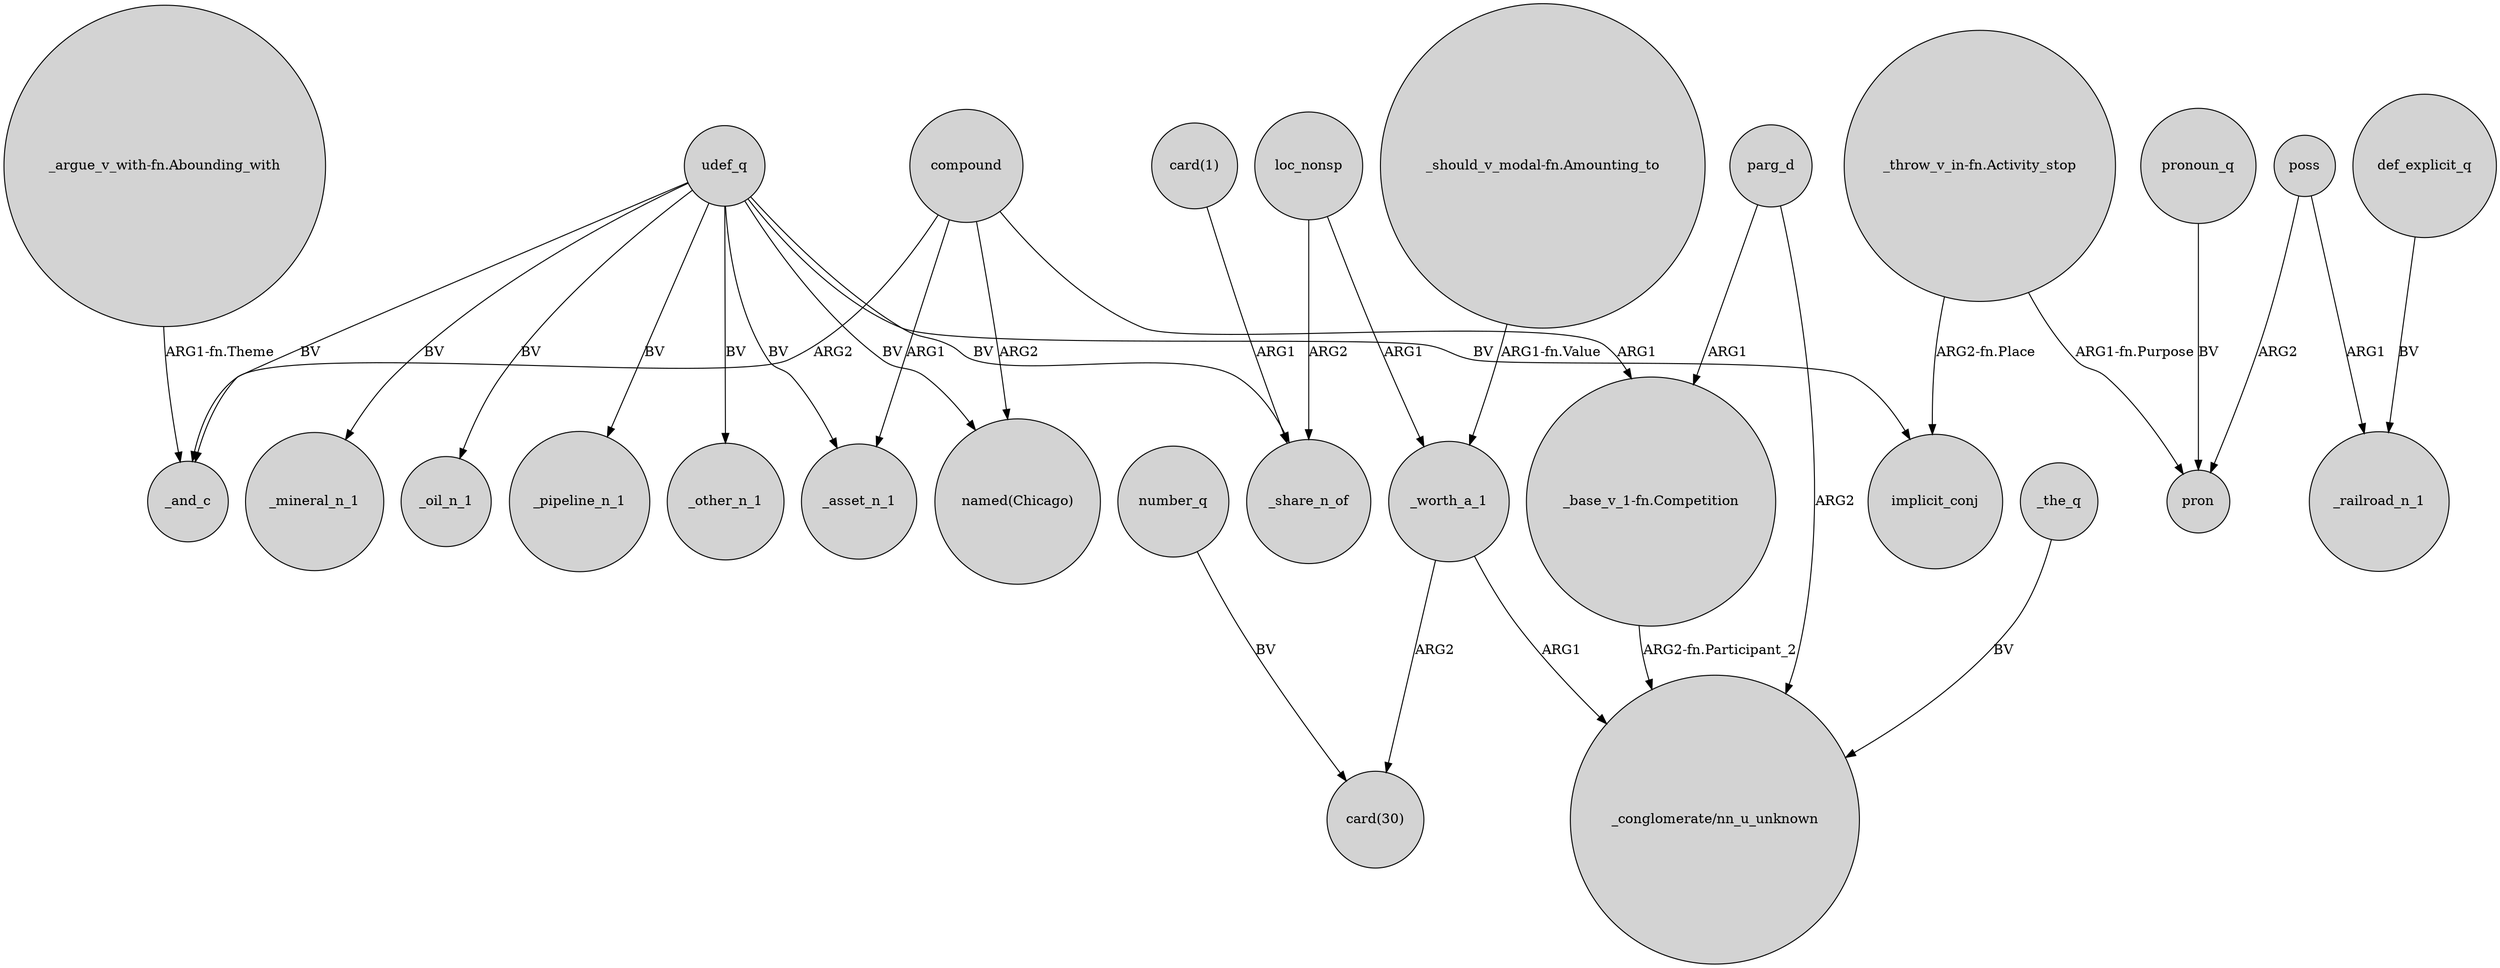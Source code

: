 digraph {
	node [shape=circle style=filled]
	"_argue_v_with-fn.Abounding_with" -> _and_c [label="ARG1-fn.Theme"]
	udef_q -> _mineral_n_1 [label=BV]
	udef_q -> _oil_n_1 [label=BV]
	poss -> _railroad_n_1 [label=ARG1]
	_worth_a_1 -> "card(30)" [label=ARG2]
	_the_q -> "_conglomerate/nn_u_unknown" [label=BV]
	udef_q -> _other_n_1 [label=BV]
	_worth_a_1 -> "_conglomerate/nn_u_unknown" [label=ARG1]
	udef_q -> _and_c [label=BV]
	udef_q -> _asset_n_1 [label=BV]
	udef_q -> _pipeline_n_1 [label=BV]
	compound -> _and_c [label=ARG2]
	"_throw_v_in-fn.Activity_stop" -> pron [label="ARG1-fn.Purpose"]
	def_explicit_q -> _railroad_n_1 [label=BV]
	"card(1)" -> _share_n_of [label=ARG1]
	pronoun_q -> pron [label=BV]
	loc_nonsp -> _worth_a_1 [label=ARG1]
	udef_q -> "named(Chicago)" [label=BV]
	poss -> pron [label=ARG2]
	"_base_v_1-fn.Competition" -> "_conglomerate/nn_u_unknown" [label="ARG2-fn.Participant_2"]
	"_throw_v_in-fn.Activity_stop" -> implicit_conj [label="ARG2-fn.Place"]
	udef_q -> _share_n_of [label=BV]
	compound -> "named(Chicago)" [label=ARG2]
	compound -> "_base_v_1-fn.Competition" [label=ARG1]
	compound -> _asset_n_1 [label=ARG1]
	"_should_v_modal-fn.Amounting_to" -> _worth_a_1 [label="ARG1-fn.Value"]
	parg_d -> "_conglomerate/nn_u_unknown" [label=ARG2]
	udef_q -> implicit_conj [label=BV]
	number_q -> "card(30)" [label=BV]
	parg_d -> "_base_v_1-fn.Competition" [label=ARG1]
	loc_nonsp -> _share_n_of [label=ARG2]
}
